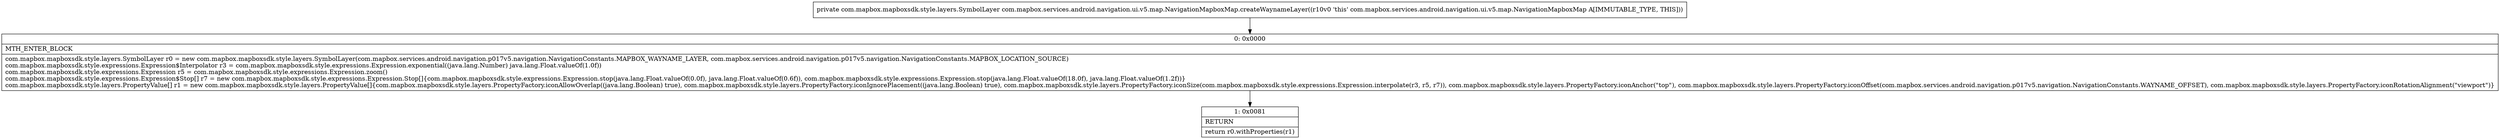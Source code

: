 digraph "CFG forcom.mapbox.services.android.navigation.ui.v5.map.NavigationMapboxMap.createWaynameLayer()Lcom\/mapbox\/mapboxsdk\/style\/layers\/SymbolLayer;" {
Node_0 [shape=record,label="{0\:\ 0x0000|MTH_ENTER_BLOCK\l|com.mapbox.mapboxsdk.style.layers.SymbolLayer r0 = new com.mapbox.mapboxsdk.style.layers.SymbolLayer(com.mapbox.services.android.navigation.p017v5.navigation.NavigationConstants.MAPBOX_WAYNAME_LAYER, com.mapbox.services.android.navigation.p017v5.navigation.NavigationConstants.MAPBOX_LOCATION_SOURCE)\lcom.mapbox.mapboxsdk.style.expressions.Expression$Interpolator r3 = com.mapbox.mapboxsdk.style.expressions.Expression.exponential((java.lang.Number) java.lang.Float.valueOf(1.0f))\lcom.mapbox.mapboxsdk.style.expressions.Expression r5 = com.mapbox.mapboxsdk.style.expressions.Expression.zoom()\lcom.mapbox.mapboxsdk.style.expressions.Expression$Stop[] r7 = new com.mapbox.mapboxsdk.style.expressions.Expression.Stop[]\{com.mapbox.mapboxsdk.style.expressions.Expression.stop(java.lang.Float.valueOf(0.0f), java.lang.Float.valueOf(0.6f)), com.mapbox.mapboxsdk.style.expressions.Expression.stop(java.lang.Float.valueOf(18.0f), java.lang.Float.valueOf(1.2f))\}\lcom.mapbox.mapboxsdk.style.layers.PropertyValue[] r1 = new com.mapbox.mapboxsdk.style.layers.PropertyValue[]\{com.mapbox.mapboxsdk.style.layers.PropertyFactory.iconAllowOverlap((java.lang.Boolean) true), com.mapbox.mapboxsdk.style.layers.PropertyFactory.iconIgnorePlacement((java.lang.Boolean) true), com.mapbox.mapboxsdk.style.layers.PropertyFactory.iconSize(com.mapbox.mapboxsdk.style.expressions.Expression.interpolate(r3, r5, r7)), com.mapbox.mapboxsdk.style.layers.PropertyFactory.iconAnchor(\"top\"), com.mapbox.mapboxsdk.style.layers.PropertyFactory.iconOffset(com.mapbox.services.android.navigation.p017v5.navigation.NavigationConstants.WAYNAME_OFFSET), com.mapbox.mapboxsdk.style.layers.PropertyFactory.iconRotationAlignment(\"viewport\")\}\l}"];
Node_1 [shape=record,label="{1\:\ 0x0081|RETURN\l|return r0.withProperties(r1)\l}"];
MethodNode[shape=record,label="{private com.mapbox.mapboxsdk.style.layers.SymbolLayer com.mapbox.services.android.navigation.ui.v5.map.NavigationMapboxMap.createWaynameLayer((r10v0 'this' com.mapbox.services.android.navigation.ui.v5.map.NavigationMapboxMap A[IMMUTABLE_TYPE, THIS])) }"];
MethodNode -> Node_0;
Node_0 -> Node_1;
}

